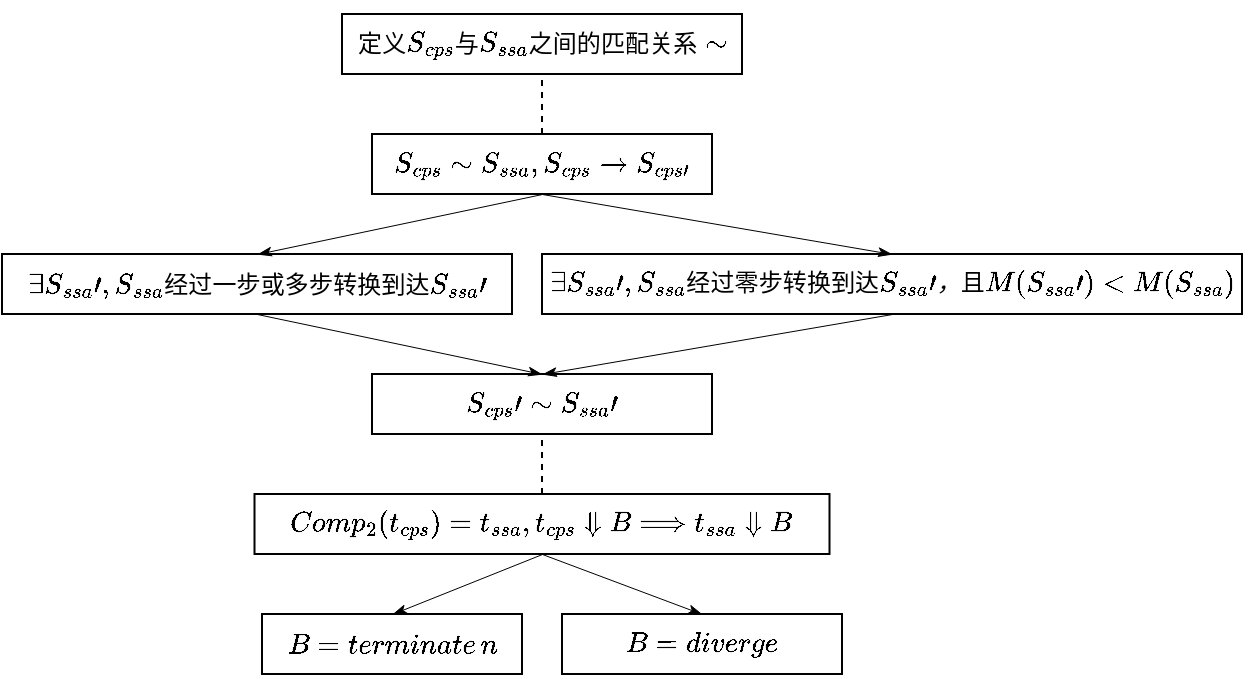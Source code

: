 <mxfile version="20.8.11" type="github">
  <diagram name="第 1 页" id="Ez7TglN5HFs9FWs2geTk">
    <mxGraphModel dx="1052" dy="642" grid="1" gridSize="10" guides="1" tooltips="1" connect="1" arrows="1" fold="1" page="1" pageScale="1" pageWidth="827" pageHeight="1169" math="1" shadow="0">
      <root>
        <mxCell id="0" />
        <mxCell id="1" parent="0" />
        <mxCell id="XV6iMVkWQSzFU_ryDK1X-1" value="" style="endArrow=none;dashed=1;html=1;exitX=0.5;exitY=0;exitDx=0;exitDy=0;entryX=0.5;entryY=1;entryDx=0;entryDy=0;" edge="1" parent="1" source="XV6iMVkWQSzFU_ryDK1X-2" target="XV6iMVkWQSzFU_ryDK1X-16">
          <mxGeometry width="50" height="50" relative="1" as="geometry">
            <mxPoint x="280.0" y="190" as="sourcePoint" />
            <mxPoint x="300" y="280" as="targetPoint" />
            <Array as="points" />
          </mxGeometry>
        </mxCell>
        <mxCell id="XV6iMVkWQSzFU_ryDK1X-2" value="$$S_{cps}\sim S_{ssa},S_{cps}\rightarrow S_{cps\prime}&lt;br&gt;$$" style="rounded=0;whiteSpace=wrap;html=1;" vertex="1" parent="1">
          <mxGeometry x="365" y="280" width="170" height="30" as="geometry" />
        </mxCell>
        <mxCell id="XV6iMVkWQSzFU_ryDK1X-3" value="$$\exists&amp;nbsp;S_{ssa}\prime&lt;br&gt;,&amp;nbsp;S_{ssa} \\ 经过一步或多步转换&lt;br&gt;到达 S_{ssa}\prime&lt;br&gt;$$" style="rounded=0;whiteSpace=wrap;html=1;" vertex="1" parent="1">
          <mxGeometry x="180" y="340" width="255" height="30" as="geometry" />
        </mxCell>
        <mxCell id="XV6iMVkWQSzFU_ryDK1X-4" value="$$\exists&amp;nbsp;S_{ssa}\prime&lt;br&gt;,&amp;nbsp;S_{ssa}经过\\零步转换到达 S_{ssa}\prime&lt;br&gt;，且\\ M(S_{ssa}\prime&lt;br&gt;)&amp;lt; M(S_{ssa})&lt;br&gt;$$" style="rounded=0;whiteSpace=wrap;html=1;" vertex="1" parent="1">
          <mxGeometry x="450" y="340" width="350" height="30" as="geometry" />
        </mxCell>
        <mxCell id="XV6iMVkWQSzFU_ryDK1X-5" value="$$S_{cps}\prime\sim S_{ssa}\prime&lt;br&gt;$$" style="rounded=0;whiteSpace=wrap;html=1;" vertex="1" parent="1">
          <mxGeometry x="365" y="400" width="170" height="30" as="geometry" />
        </mxCell>
        <mxCell id="XV6iMVkWQSzFU_ryDK1X-6" value="$$Comp_{2}(t_{cps})=t_{ssa},\\ t_{cps}&lt;br&gt;\Downarrow B\Longrightarrow t_{ssa}\Downarrow B&lt;br&gt;$$" style="rounded=0;whiteSpace=wrap;html=1;" vertex="1" parent="1">
          <mxGeometry x="306.25" y="460" width="287.5" height="30" as="geometry" />
        </mxCell>
        <mxCell id="XV6iMVkWQSzFU_ryDK1X-7" value="$$B=terminate\, n$$" style="rounded=0;whiteSpace=wrap;html=1;" vertex="1" parent="1">
          <mxGeometry x="310" y="520" width="130" height="30" as="geometry" />
        </mxCell>
        <mxCell id="XV6iMVkWQSzFU_ryDK1X-8" value="$$B=diverge$$" style="rounded=0;whiteSpace=wrap;html=1;" vertex="1" parent="1">
          <mxGeometry x="460" y="520" width="140" height="30" as="geometry" />
        </mxCell>
        <mxCell id="XV6iMVkWQSzFU_ryDK1X-9" style="edgeStyle=orthogonalEdgeStyle;rounded=0;orthogonalLoop=1;jettySize=auto;html=1;exitX=0.5;exitY=1;exitDx=0;exitDy=0;" edge="1" parent="1" source="XV6iMVkWQSzFU_ryDK1X-5" target="XV6iMVkWQSzFU_ryDK1X-5">
          <mxGeometry relative="1" as="geometry" />
        </mxCell>
        <mxCell id="XV6iMVkWQSzFU_ryDK1X-10" value="" style="endArrow=classicThin;html=1;strokeWidth=0.5;exitX=0.5;exitY=1;exitDx=0;exitDy=0;entryX=0.5;entryY=0;entryDx=0;entryDy=0;endFill=1;" edge="1" parent="1" source="XV6iMVkWQSzFU_ryDK1X-2" target="XV6iMVkWQSzFU_ryDK1X-3">
          <mxGeometry width="50" height="50" relative="1" as="geometry">
            <mxPoint x="390" y="450" as="sourcePoint" />
            <mxPoint x="440" y="400" as="targetPoint" />
          </mxGeometry>
        </mxCell>
        <mxCell id="XV6iMVkWQSzFU_ryDK1X-11" value="" style="endArrow=classicThin;html=1;strokeWidth=0.5;exitX=0.5;exitY=1;exitDx=0;exitDy=0;entryX=0.5;entryY=0;entryDx=0;entryDy=0;endFill=1;" edge="1" parent="1" source="XV6iMVkWQSzFU_ryDK1X-2" target="XV6iMVkWQSzFU_ryDK1X-4">
          <mxGeometry width="50" height="50" relative="1" as="geometry">
            <mxPoint x="415" y="320" as="sourcePoint" />
            <mxPoint x="390" y="340" as="targetPoint" />
          </mxGeometry>
        </mxCell>
        <mxCell id="XV6iMVkWQSzFU_ryDK1X-12" value="" style="endArrow=classicThin;html=1;strokeWidth=0.5;exitX=0.5;exitY=1;exitDx=0;exitDy=0;entryX=0.5;entryY=0;entryDx=0;entryDy=0;endFill=1;" edge="1" parent="1" source="XV6iMVkWQSzFU_ryDK1X-3" target="XV6iMVkWQSzFU_ryDK1X-5">
          <mxGeometry width="50" height="50" relative="1" as="geometry">
            <mxPoint x="415" y="320" as="sourcePoint" />
            <mxPoint x="390" y="340" as="targetPoint" />
          </mxGeometry>
        </mxCell>
        <mxCell id="XV6iMVkWQSzFU_ryDK1X-13" value="" style="endArrow=classicThin;html=1;strokeWidth=0.5;exitX=0.5;exitY=1;exitDx=0;exitDy=0;entryX=0.5;entryY=0;entryDx=0;entryDy=0;endFill=1;" edge="1" parent="1" source="XV6iMVkWQSzFU_ryDK1X-4" target="XV6iMVkWQSzFU_ryDK1X-5">
          <mxGeometry width="50" height="50" relative="1" as="geometry">
            <mxPoint x="425" y="330" as="sourcePoint" />
            <mxPoint x="400" y="350" as="targetPoint" />
          </mxGeometry>
        </mxCell>
        <mxCell id="XV6iMVkWQSzFU_ryDK1X-14" value="" style="endArrow=classicThin;html=1;strokeWidth=0.5;exitX=0.5;exitY=1;exitDx=0;exitDy=0;entryX=0.5;entryY=0;entryDx=0;entryDy=0;endFill=1;" edge="1" parent="1" source="XV6iMVkWQSzFU_ryDK1X-6" target="XV6iMVkWQSzFU_ryDK1X-7">
          <mxGeometry width="50" height="50" relative="1" as="geometry">
            <mxPoint x="390" y="410" as="sourcePoint" />
            <mxPoint x="455" y="430" as="targetPoint" />
          </mxGeometry>
        </mxCell>
        <mxCell id="XV6iMVkWQSzFU_ryDK1X-15" value="" style="endArrow=classicThin;html=1;strokeWidth=0.5;exitX=0.5;exitY=1;exitDx=0;exitDy=0;entryX=0.5;entryY=0;entryDx=0;entryDy=0;endFill=1;" edge="1" parent="1" source="XV6iMVkWQSzFU_ryDK1X-6" target="XV6iMVkWQSzFU_ryDK1X-8">
          <mxGeometry width="50" height="50" relative="1" as="geometry">
            <mxPoint x="465" y="540" as="sourcePoint" />
            <mxPoint x="395" y="560" as="targetPoint" />
          </mxGeometry>
        </mxCell>
        <mxCell id="XV6iMVkWQSzFU_ryDK1X-16" value="$$定义&lt;br&gt;S_{cps}与S_{ssa}&lt;br&gt;\\ 之间的匹配关系\sim$$" style="rounded=0;whiteSpace=wrap;html=1;" vertex="1" parent="1">
          <mxGeometry x="350" y="220" width="200" height="30" as="geometry" />
        </mxCell>
        <mxCell id="XV6iMVkWQSzFU_ryDK1X-17" value="" style="endArrow=none;dashed=1;html=1;exitX=0.5;exitY=0;exitDx=0;exitDy=0;entryX=0.5;entryY=1;entryDx=0;entryDy=0;" edge="1" parent="1" source="XV6iMVkWQSzFU_ryDK1X-6" target="XV6iMVkWQSzFU_ryDK1X-5">
          <mxGeometry width="50" height="50" relative="1" as="geometry">
            <mxPoint x="460" y="290" as="sourcePoint" />
            <mxPoint x="660" y="250" as="targetPoint" />
            <Array as="points" />
          </mxGeometry>
        </mxCell>
      </root>
    </mxGraphModel>
  </diagram>
</mxfile>
